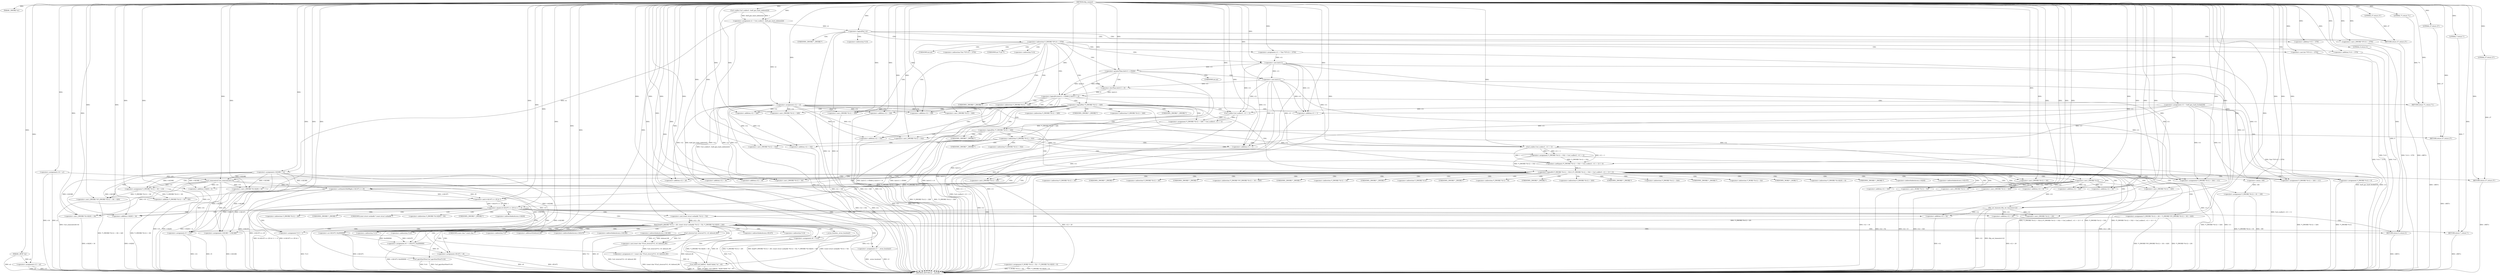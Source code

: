 digraph tftp_connect {  
"1000112" [label = "(METHOD,tftp_connect)" ]
"1000411" [label = "(METHOD_RETURN,int __fastcall)" ]
"1000113" [label = "(PARAM,_DWORD *a1)" ]
"1000114" [label = "(PARAM,_BYTE *a2)" ]
"1000127" [label = "(<operator>.assignment,v14 = a1)" ]
"1000130" [label = "(<operator>.assignment,v13 = a2)" ]
"1000133" [label = "(<operator>.assignment,v11 = &elf_gnu_hash_bucket[30])" ]
"1000139" [label = "(<operator>.assignment,v2 = Curl_ccalloc(1, &elf_gnu_hash_indexes[2]))" ]
"1000141" [label = "(Curl_ccalloc,Curl_ccalloc(1, &elf_gnu_hash_indexes[2]))" ]
"1000147" [label = "(<operator>.assignment,v14[188] = v2)" ]
"1000152" [label = "(<operator>.assignment,v12 = v2)" ]
"1000156" [label = "(<operator>.logicalNot,!v2)" ]
"1000158" [label = "(RETURN,return 27;,return 27;)" ]
"1000159" [label = "(LITERAL,27,return 27;)" ]
"1000162" [label = "(<operator>.cast,(_DWORD *)(*v14 + 1576))" ]
"1000164" [label = "(<operator>.addition,*v14 + 1576)" ]
"1000169" [label = "(<operator>.assignment,v11 = *(int **)(*v14 + 1576))" ]
"1000172" [label = "(<operator>.cast,(int **)(*v14 + 1576))" ]
"1000174" [label = "(<operator>.addition,*v14 + 1576)" ]
"1000179" [label = "(<operator>.logicalOr,(int)v11 > 65464 || (int)v11 < 8)" ]
"1000180" [label = "(<operator>.greaterThan,(int)v11 > 65464)" ]
"1000181" [label = "(<operator>.cast,(int)v11)" ]
"1000185" [label = "(<operator>.lessThan,(int)v11 < 8)" ]
"1000186" [label = "(<operator>.cast,(int)v11)" ]
"1000190" [label = "(RETURN,return 71;,return 71;)" ]
"1000191" [label = "(LITERAL,71,return 71;)" ]
"1000193" [label = "(<operator>.logicalNot,!*(_DWORD *)(v12 + 328))" ]
"1000195" [label = "(<operator>.cast,(_DWORD *)(v12 + 328))" ]
"1000197" [label = "(<operator>.addition,v12 + 328)" ]
"1000201" [label = "(<operator>.assignment,*(_DWORD *)(v12 + 328) = Curl_ccalloc(1, v11 + 1))" ]
"1000203" [label = "(<operator>.cast,(_DWORD *)(v12 + 328))" ]
"1000205" [label = "(<operator>.addition,v12 + 328)" ]
"1000208" [label = "(Curl_ccalloc,Curl_ccalloc(1, v11 + 1))" ]
"1000210" [label = "(<operator>.addition,v11 + 1)" ]
"1000214" [label = "(<operator>.logicalNot,!*(_DWORD *)(v12 + 328))" ]
"1000216" [label = "(<operator>.cast,(_DWORD *)(v12 + 328))" ]
"1000218" [label = "(<operator>.addition,v12 + 328)" ]
"1000221" [label = "(RETURN,return 27;,return 27;)" ]
"1000222" [label = "(LITERAL,27,return 27;)" ]
"1000224" [label = "(<operator>.logicalOr,*(_DWORD *)(v12 + 332) || (*(_DWORD *)(v12 + 332) = Curl_ccalloc(1, v11 + 1)) != 0)" ]
"1000226" [label = "(<operator>.cast,(_DWORD *)(v12 + 332))" ]
"1000228" [label = "(<operator>.addition,v12 + 332)" ]
"1000231" [label = "(<operator>.notEquals,(*(_DWORD *)(v12 + 332) = Curl_ccalloc(1, v11 + 1)) != 0)" ]
"1000232" [label = "(<operator>.assignment,*(_DWORD *)(v12 + 332) = Curl_ccalloc(1, v11 + 1))" ]
"1000234" [label = "(<operator>.cast,(_DWORD *)(v12 + 332))" ]
"1000236" [label = "(<operator>.addition,v12 + 332)" ]
"1000239" [label = "(Curl_ccalloc,Curl_ccalloc(1, v11 + 1))" ]
"1000241" [label = "(<operator>.addition,v11 + 1)" ]
"1000246" [label = "(Curl_conncontrol,Curl_conncontrol(v14))" ]
"1000248" [label = "(<operator>.assignment,*(_DWORD *)(v12 + 16) = v14)" ]
"1000250" [label = "(<operator>.cast,(_DWORD *)(v12 + 16))" ]
"1000252" [label = "(<operator>.addition,v12 + 16)" ]
"1000256" [label = "(<operator>.assignment,*(_DWORD *)(v12 + 20) = *(_DWORD *)(*(_DWORD *)(v12 + 16) + 420))" ]
"1000258" [label = "(<operator>.cast,(_DWORD *)(v12 + 20))" ]
"1000260" [label = "(<operator>.addition,v12 + 20)" ]
"1000264" [label = "(<operator>.cast,(_DWORD *)(*(_DWORD *)(v12 + 16) + 420))" ]
"1000266" [label = "(<operator>.addition,*(_DWORD *)(v12 + 16) + 420)" ]
"1000268" [label = "(<operator>.cast,(_DWORD *)(v12 + 16))" ]
"1000270" [label = "(<operator>.addition,v12 + 16)" ]
"1000274" [label = "(<operator>.assignment,*(_DWORD *)v12 = 0)" ]
"1000276" [label = "(<operator>.cast,(_DWORD *)v12)" ]
"1000280" [label = "(<operator>.assignment,*(_DWORD *)(v12 + 8) = -100)" ]
"1000282" [label = "(<operator>.cast,(_DWORD *)(v12 + 8))" ]
"1000284" [label = "(<operator>.addition,v12 + 8)" ]
"1000287" [label = "(<operator>.minus,-100)" ]
"1000289" [label = "(<operator>.assignment,*(_DWORD *)(v12 + 320) = v11)" ]
"1000291" [label = "(<operator>.cast,(_DWORD *)(v12 + 320))" ]
"1000293" [label = "(<operator>.addition,v12 + 320)" ]
"1000297" [label = "(<operator>.assignment,*(_DWORD *)(v12 + 324) = v11)" ]
"1000299" [label = "(<operator>.cast,(_DWORD *)(v12 + 324))" ]
"1000301" [label = "(<operator>.addition,v12 + 324)" ]
"1000305" [label = "(<operator>.assignment,*(_WORD *)(v12 + 52) = *(_DWORD *)(v14[20] + 4))" ]
"1000307" [label = "(<operator>.cast,(_WORD *)(v12 + 52))" ]
"1000309" [label = "(<operator>.addition,v12 + 52)" ]
"1000313" [label = "(<operator>.cast,(_DWORD *)(v14[20] + 4))" ]
"1000315" [label = "(<operator>.addition,v14[20] + 4)" ]
"1000320" [label = "(tftp_set_timeouts,tftp_set_timeouts(v12))" ]
"1000323" [label = "(<operator>.equals,((v14[147] >> 25) & 1) == 0)" ]
"1000324" [label = "(<operator>.and,(v14[147] >> 25) & 1)" ]
"1000325" [label = "(<operator>.arithmeticShiftRight,v14[147] >> 25)" ]
"1000334" [label = "(bind,bind(*(_DWORD *)(v12 + 20), (const struct sockaddr *)(v12 + 52), *(_DWORD *)(v14[20] + 16)))" ]
"1000336" [label = "(<operator>.cast,(_DWORD *)(v12 + 20))" ]
"1000338" [label = "(<operator>.addition,v12 + 20)" ]
"1000341" [label = "(<operator>.cast,(const struct sockaddr *)(v12 + 52))" ]
"1000343" [label = "(<operator>.addition,v12 + 52)" ]
"1000347" [label = "(<operator>.cast,(_DWORD *)(v14[20] + 16))" ]
"1000349" [label = "(<operator>.addition,v14[20] + 16)" ]
"1000355" [label = "(<operator>.assignment,v8 = *v14)" ]
"1000359" [label = "(<operator>.assignment,v3 = _errno_location())" ]
"1000362" [label = "(<operator>.assignment,v4 = (const char *)Curl_strerror(*v3, v9, &dword_80))" ]
"1000364" [label = "(<operator>.cast,(const char *)Curl_strerror(*v3, v9, &dword_80))" ]
"1000366" [label = "(Curl_strerror,Curl_strerror(*v3, v9, &dword_80))" ]
"1000372" [label = "(Curl_failf,Curl_failf(v8, \"bind() failed; %s\", v4))" ]
"1000376" [label = "(RETURN,return 7;,return 7;)" ]
"1000377" [label = "(LITERAL,7,return 7;)" ]
"1000378" [label = "(<operator>.assignment,v5 = v14)" ]
"1000381" [label = "(<operator>.assignment,v6 = v14[147] | 0x2000000)" ]
"1000383" [label = "(<operator>.or,v14[147] | 0x2000000)" ]
"1000388" [label = "(<operator>.assignment,v14[148] = v14[148])" ]
"1000395" [label = "(<operator>.assignment,v5[147] = v6)" ]
"1000400" [label = "(Curl_pgrsStartNow,Curl_pgrsStartNow(*v14))" ]
"1000403" [label = "(<operator>.assignment,*v13 = 1)" ]
"1000407" [label = "(RETURN,return 0;,return 0;)" ]
"1000408" [label = "(LITERAL,0,return 0;)" ]
"1000409" [label = "(RETURN,return 27;,return 27;)" ]
"1000410" [label = "(LITERAL,27,return 27;)" ]
"1000161" [label = "(<operator>.indirection,*(_DWORD *)(*v14 + 1576))" ]
"1000163" [label = "(UNKNOWN,_DWORD *,_DWORD *)" ]
"1000165" [label = "(<operator>.indirection,*v14)" ]
"1000171" [label = "(<operator>.indirection,*(int **)(*v14 + 1576))" ]
"1000173" [label = "(UNKNOWN,int **,int **)" ]
"1000175" [label = "(<operator>.indirection,*v14)" ]
"1000182" [label = "(UNKNOWN,int,int)" ]
"1000187" [label = "(UNKNOWN,int,int)" ]
"1000194" [label = "(<operator>.indirection,*(_DWORD *)(v12 + 328))" ]
"1000196" [label = "(UNKNOWN,_DWORD *,_DWORD *)" ]
"1000202" [label = "(<operator>.indirection,*(_DWORD *)(v12 + 328))" ]
"1000204" [label = "(UNKNOWN,_DWORD *,_DWORD *)" ]
"1000215" [label = "(<operator>.indirection,*(_DWORD *)(v12 + 328))" ]
"1000217" [label = "(UNKNOWN,_DWORD *,_DWORD *)" ]
"1000225" [label = "(<operator>.indirection,*(_DWORD *)(v12 + 332))" ]
"1000227" [label = "(UNKNOWN,_DWORD *,_DWORD *)" ]
"1000233" [label = "(<operator>.indirection,*(_DWORD *)(v12 + 332))" ]
"1000235" [label = "(UNKNOWN,_DWORD *,_DWORD *)" ]
"1000249" [label = "(<operator>.indirection,*(_DWORD *)(v12 + 16))" ]
"1000251" [label = "(UNKNOWN,_DWORD *,_DWORD *)" ]
"1000257" [label = "(<operator>.indirection,*(_DWORD *)(v12 + 20))" ]
"1000259" [label = "(UNKNOWN,_DWORD *,_DWORD *)" ]
"1000263" [label = "(<operator>.indirection,*(_DWORD *)(*(_DWORD *)(v12 + 16) + 420))" ]
"1000265" [label = "(UNKNOWN,_DWORD *,_DWORD *)" ]
"1000267" [label = "(<operator>.indirection,*(_DWORD *)(v12 + 16))" ]
"1000269" [label = "(UNKNOWN,_DWORD *,_DWORD *)" ]
"1000275" [label = "(<operator>.indirection,*(_DWORD *)v12)" ]
"1000277" [label = "(UNKNOWN,_DWORD *,_DWORD *)" ]
"1000281" [label = "(<operator>.indirection,*(_DWORD *)(v12 + 8))" ]
"1000283" [label = "(UNKNOWN,_DWORD *,_DWORD *)" ]
"1000290" [label = "(<operator>.indirection,*(_DWORD *)(v12 + 320))" ]
"1000292" [label = "(UNKNOWN,_DWORD *,_DWORD *)" ]
"1000298" [label = "(<operator>.indirection,*(_DWORD *)(v12 + 324))" ]
"1000300" [label = "(UNKNOWN,_DWORD *,_DWORD *)" ]
"1000306" [label = "(<operator>.indirection,*(_WORD *)(v12 + 52))" ]
"1000308" [label = "(UNKNOWN,_WORD *,_WORD *)" ]
"1000312" [label = "(<operator>.indirection,*(_DWORD *)(v14[20] + 4))" ]
"1000314" [label = "(UNKNOWN,_DWORD *,_DWORD *)" ]
"1000316" [label = "(<operator>.indirectIndexAccess,v14[20])" ]
"1000326" [label = "(<operator>.indirectIndexAccess,v14[147])" ]
"1000335" [label = "(<operator>.indirection,*(_DWORD *)(v12 + 20))" ]
"1000337" [label = "(UNKNOWN,_DWORD *,_DWORD *)" ]
"1000342" [label = "(UNKNOWN,const struct sockaddr *,const struct sockaddr *)" ]
"1000346" [label = "(<operator>.indirection,*(_DWORD *)(v14[20] + 16))" ]
"1000348" [label = "(UNKNOWN,_DWORD *,_DWORD *)" ]
"1000350" [label = "(<operator>.indirectIndexAccess,v14[20])" ]
"1000357" [label = "(<operator>.indirection,*v14)" ]
"1000361" [label = "(_errno_location,_errno_location())" ]
"1000365" [label = "(UNKNOWN,const char *,const char *)" ]
"1000367" [label = "(<operator>.indirection,*v3)" ]
"1000370" [label = "(<operator>.addressOf,&dword_80)" ]
"1000384" [label = "(<operator>.indirectIndexAccess,v14[147])" ]
"1000389" [label = "(<operator>.indirectIndexAccess,v14[148])" ]
"1000392" [label = "(<operator>.indirectIndexAccess,v14[148])" ]
"1000396" [label = "(<operator>.indirectIndexAccess,v5[147])" ]
"1000401" [label = "(<operator>.indirection,*v14)" ]
"1000404" [label = "(<operator>.indirection,*v13)" ]
  "1000158" -> "1000411"  [ label = "DDG: <RET>"] 
  "1000409" -> "1000411"  [ label = "DDG: <RET>"] 
  "1000407" -> "1000411"  [ label = "DDG: <RET>"] 
  "1000190" -> "1000411"  [ label = "DDG: <RET>"] 
  "1000376" -> "1000411"  [ label = "DDG: <RET>"] 
  "1000359" -> "1000411"  [ label = "DDG: v3"] 
  "1000258" -> "1000411"  [ label = "DDG: v12 + 20"] 
  "1000180" -> "1000411"  [ label = "DDG: (int)v11"] 
  "1000162" -> "1000411"  [ label = "DDG: *v14 + 1576"] 
  "1000266" -> "1000411"  [ label = "DDG: *(_DWORD *)(v12 + 16)"] 
  "1000216" -> "1000411"  [ label = "DDG: v12 + 328"] 
  "1000193" -> "1000411"  [ label = "DDG: *(_DWORD *)(v12 + 328)"] 
  "1000141" -> "1000411"  [ label = "DDG: &elf_gnu_hash_indexes[2]"] 
  "1000127" -> "1000411"  [ label = "DDG: v14"] 
  "1000388" -> "1000411"  [ label = "DDG: v14[148]"] 
  "1000315" -> "1000411"  [ label = "DDG: v14[20]"] 
  "1000334" -> "1000411"  [ label = "DDG: *(_DWORD *)(v12 + 20)"] 
  "1000324" -> "1000411"  [ label = "DDG: v14[147] >> 25"] 
  "1000232" -> "1000411"  [ label = "DDG: Curl_ccalloc(1, v11 + 1)"] 
  "1000343" -> "1000411"  [ label = "DDG: v12"] 
  "1000172" -> "1000411"  [ label = "DDG: *v14 + 1576"] 
  "1000320" -> "1000411"  [ label = "DDG: v12"] 
  "1000334" -> "1000411"  [ label = "DDG: bind(*(_DWORD *)(v12 + 20), (const struct sockaddr *)(v12 + 52), *(_DWORD *)(v14[20] + 16))"] 
  "1000210" -> "1000411"  [ label = "DDG: v11"] 
  "1000323" -> "1000411"  [ label = "DDG: ((v14[147] >> 25) & 1) == 0"] 
  "1000400" -> "1000411"  [ label = "DDG: *v14"] 
  "1000362" -> "1000411"  [ label = "DDG: (const char *)Curl_strerror(*v3, v9, &dword_80)"] 
  "1000246" -> "1000411"  [ label = "DDG: Curl_conncontrol(v14)"] 
  "1000156" -> "1000411"  [ label = "DDG: v2"] 
  "1000366" -> "1000411"  [ label = "DDG: v9"] 
  "1000228" -> "1000411"  [ label = "DDG: v12"] 
  "1000289" -> "1000411"  [ label = "DDG: *(_DWORD *)(v12 + 320)"] 
  "1000378" -> "1000411"  [ label = "DDG: v14"] 
  "1000297" -> "1000411"  [ label = "DDG: *(_DWORD *)(v12 + 324)"] 
  "1000320" -> "1000411"  [ label = "DDG: tftp_set_timeouts(v12)"] 
  "1000383" -> "1000411"  [ label = "DDG: v14[147]"] 
  "1000133" -> "1000411"  [ label = "DDG: v11"] 
  "1000299" -> "1000411"  [ label = "DDG: v12 + 324"] 
  "1000366" -> "1000411"  [ label = "DDG: &dword_80"] 
  "1000214" -> "1000411"  [ label = "DDG: !*(_DWORD *)(v12 + 328)"] 
  "1000268" -> "1000411"  [ label = "DDG: v12 + 16"] 
  "1000264" -> "1000411"  [ label = "DDG: *(_DWORD *)(v12 + 16) + 420"] 
  "1000152" -> "1000411"  [ label = "DDG: v12"] 
  "1000400" -> "1000411"  [ label = "DDG: Curl_pgrsStartNow(*v14)"] 
  "1000239" -> "1000411"  [ label = "DDG: v11 + 1"] 
  "1000334" -> "1000411"  [ label = "DDG: (const struct sockaddr *)(v12 + 52)"] 
  "1000181" -> "1000411"  [ label = "DDG: v11"] 
  "1000224" -> "1000411"  [ label = "DDG: *(_DWORD *)(v12 + 332) || (*(_DWORD *)(v12 + 332) = Curl_ccalloc(1, v11 + 1)) != 0"] 
  "1000179" -> "1000411"  [ label = "DDG: (int)v11 > 65464"] 
  "1000147" -> "1000411"  [ label = "DDG: v14[188]"] 
  "1000234" -> "1000411"  [ label = "DDG: v12 + 332"] 
  "1000214" -> "1000411"  [ label = "DDG: *(_DWORD *)(v12 + 328)"] 
  "1000236" -> "1000411"  [ label = "DDG: v12"] 
  "1000256" -> "1000411"  [ label = "DDG: *(_DWORD *)(*(_DWORD *)(v12 + 16) + 420)"] 
  "1000297" -> "1000411"  [ label = "DDG: v11"] 
  "1000349" -> "1000411"  [ label = "DDG: v14[20]"] 
  "1000334" -> "1000411"  [ label = "DDG: *(_DWORD *)(v14[20] + 16)"] 
  "1000366" -> "1000411"  [ label = "DDG: *v3"] 
  "1000291" -> "1000411"  [ label = "DDG: v12 + 320"] 
  "1000248" -> "1000411"  [ label = "DDG: v14"] 
  "1000359" -> "1000411"  [ label = "DDG: _errno_location()"] 
  "1000179" -> "1000411"  [ label = "DDG: (int)v11 < 8"] 
  "1000193" -> "1000411"  [ label = "DDG: !*(_DWORD *)(v12 + 328)"] 
  "1000130" -> "1000411"  [ label = "DDG: v13"] 
  "1000274" -> "1000411"  [ label = "DDG: *(_DWORD *)v12"] 
  "1000378" -> "1000411"  [ label = "DDG: v5"] 
  "1000341" -> "1000411"  [ label = "DDG: v12 + 52"] 
  "1000224" -> "1000411"  [ label = "DDG: *(_DWORD *)(v12 + 332)"] 
  "1000364" -> "1000411"  [ label = "DDG: Curl_strerror(*v3, v9, &dword_80)"] 
  "1000224" -> "1000411"  [ label = "DDG: (*(_DWORD *)(v12 + 332) = Curl_ccalloc(1, v11 + 1)) != 0"] 
  "1000280" -> "1000411"  [ label = "DDG: -100"] 
  "1000372" -> "1000411"  [ label = "DDG: Curl_failf(v8, \"bind() failed; %s\", v4)"] 
  "1000347" -> "1000411"  [ label = "DDG: v14[20] + 16"] 
  "1000186" -> "1000411"  [ label = "DDG: v11"] 
  "1000313" -> "1000411"  [ label = "DDG: v14[20] + 4"] 
  "1000201" -> "1000411"  [ label = "DDG: Curl_ccalloc(1, v11 + 1)"] 
  "1000256" -> "1000411"  [ label = "DDG: *(_DWORD *)(v12 + 20)"] 
  "1000169" -> "1000411"  [ label = "DDG: *(int **)(*v14 + 1576)"] 
  "1000280" -> "1000411"  [ label = "DDG: *(_DWORD *)(v12 + 8)"] 
  "1000133" -> "1000411"  [ label = "DDG: &elf_gnu_hash_bucket[30]"] 
  "1000139" -> "1000411"  [ label = "DDG: Curl_ccalloc(1, &elf_gnu_hash_indexes[2])"] 
  "1000403" -> "1000411"  [ label = "DDG: *v13"] 
  "1000156" -> "1000411"  [ label = "DDG: !v2"] 
  "1000305" -> "1000411"  [ label = "DDG: *(_WORD *)(v12 + 52)"] 
  "1000226" -> "1000411"  [ label = "DDG: v12 + 332"] 
  "1000114" -> "1000411"  [ label = "DDG: a2"] 
  "1000241" -> "1000411"  [ label = "DDG: v11"] 
  "1000395" -> "1000411"  [ label = "DDG: v5[147]"] 
  "1000179" -> "1000411"  [ label = "DDG: (int)v11 > 65464 || (int)v11 < 8"] 
  "1000372" -> "1000411"  [ label = "DDG: v4"] 
  "1000127" -> "1000411"  [ label = "DDG: a1"] 
  "1000381" -> "1000411"  [ label = "DDG: v14[147] | 0x2000000"] 
  "1000355" -> "1000411"  [ label = "DDG: *v14"] 
  "1000208" -> "1000411"  [ label = "DDG: v11 + 1"] 
  "1000282" -> "1000411"  [ label = "DDG: v12 + 8"] 
  "1000395" -> "1000411"  [ label = "DDG: v6"] 
  "1000307" -> "1000411"  [ label = "DDG: v12 + 52"] 
  "1000174" -> "1000411"  [ label = "DDG: *v14"] 
  "1000325" -> "1000411"  [ label = "DDG: v14[147]"] 
  "1000372" -> "1000411"  [ label = "DDG: v8"] 
  "1000195" -> "1000411"  [ label = "DDG: v12 + 328"] 
  "1000323" -> "1000411"  [ label = "DDG: (v14[147] >> 25) & 1"] 
  "1000336" -> "1000411"  [ label = "DDG: v12 + 20"] 
  "1000305" -> "1000411"  [ label = "DDG: *(_DWORD *)(v14[20] + 4)"] 
  "1000164" -> "1000411"  [ label = "DDG: *v14"] 
  "1000218" -> "1000411"  [ label = "DDG: v12"] 
  "1000185" -> "1000411"  [ label = "DDG: (int)v11"] 
  "1000130" -> "1000411"  [ label = "DDG: a2"] 
  "1000221" -> "1000411"  [ label = "DDG: <RET>"] 
  "1000112" -> "1000113"  [ label = "DDG: "] 
  "1000112" -> "1000114"  [ label = "DDG: "] 
  "1000112" -> "1000127"  [ label = "DDG: "] 
  "1000114" -> "1000130"  [ label = "DDG: a2"] 
  "1000112" -> "1000130"  [ label = "DDG: "] 
  "1000112" -> "1000133"  [ label = "DDG: "] 
  "1000141" -> "1000139"  [ label = "DDG: 1"] 
  "1000141" -> "1000139"  [ label = "DDG: &elf_gnu_hash_indexes[2]"] 
  "1000112" -> "1000139"  [ label = "DDG: "] 
  "1000112" -> "1000141"  [ label = "DDG: "] 
  "1000139" -> "1000147"  [ label = "DDG: v2"] 
  "1000112" -> "1000147"  [ label = "DDG: "] 
  "1000112" -> "1000152"  [ label = "DDG: "] 
  "1000139" -> "1000152"  [ label = "DDG: v2"] 
  "1000112" -> "1000156"  [ label = "DDG: "] 
  "1000139" -> "1000156"  [ label = "DDG: v2"] 
  "1000159" -> "1000158"  [ label = "DDG: 27"] 
  "1000112" -> "1000158"  [ label = "DDG: "] 
  "1000112" -> "1000159"  [ label = "DDG: "] 
  "1000112" -> "1000162"  [ label = "DDG: "] 
  "1000112" -> "1000164"  [ label = "DDG: "] 
  "1000112" -> "1000169"  [ label = "DDG: "] 
  "1000112" -> "1000172"  [ label = "DDG: "] 
  "1000112" -> "1000174"  [ label = "DDG: "] 
  "1000180" -> "1000179"  [ label = "DDG: (int)v11"] 
  "1000180" -> "1000179"  [ label = "DDG: 65464"] 
  "1000181" -> "1000180"  [ label = "DDG: v11"] 
  "1000169" -> "1000181"  [ label = "DDG: v11"] 
  "1000112" -> "1000181"  [ label = "DDG: "] 
  "1000112" -> "1000180"  [ label = "DDG: "] 
  "1000185" -> "1000179"  [ label = "DDG: (int)v11"] 
  "1000185" -> "1000179"  [ label = "DDG: 8"] 
  "1000186" -> "1000185"  [ label = "DDG: v11"] 
  "1000181" -> "1000186"  [ label = "DDG: v11"] 
  "1000112" -> "1000186"  [ label = "DDG: "] 
  "1000112" -> "1000185"  [ label = "DDG: "] 
  "1000191" -> "1000190"  [ label = "DDG: 71"] 
  "1000112" -> "1000190"  [ label = "DDG: "] 
  "1000112" -> "1000191"  [ label = "DDG: "] 
  "1000152" -> "1000195"  [ label = "DDG: v12"] 
  "1000112" -> "1000195"  [ label = "DDG: "] 
  "1000152" -> "1000197"  [ label = "DDG: v12"] 
  "1000112" -> "1000197"  [ label = "DDG: "] 
  "1000208" -> "1000201"  [ label = "DDG: 1"] 
  "1000208" -> "1000201"  [ label = "DDG: v11 + 1"] 
  "1000112" -> "1000203"  [ label = "DDG: "] 
  "1000152" -> "1000203"  [ label = "DDG: v12"] 
  "1000112" -> "1000205"  [ label = "DDG: "] 
  "1000152" -> "1000205"  [ label = "DDG: v12"] 
  "1000112" -> "1000208"  [ label = "DDG: "] 
  "1000133" -> "1000208"  [ label = "DDG: v11"] 
  "1000181" -> "1000208"  [ label = "DDG: v11"] 
  "1000186" -> "1000208"  [ label = "DDG: v11"] 
  "1000133" -> "1000210"  [ label = "DDG: v11"] 
  "1000181" -> "1000210"  [ label = "DDG: v11"] 
  "1000186" -> "1000210"  [ label = "DDG: v11"] 
  "1000112" -> "1000210"  [ label = "DDG: "] 
  "1000201" -> "1000214"  [ label = "DDG: *(_DWORD *)(v12 + 328)"] 
  "1000112" -> "1000216"  [ label = "DDG: "] 
  "1000152" -> "1000216"  [ label = "DDG: v12"] 
  "1000112" -> "1000218"  [ label = "DDG: "] 
  "1000152" -> "1000218"  [ label = "DDG: v12"] 
  "1000222" -> "1000221"  [ label = "DDG: 27"] 
  "1000112" -> "1000221"  [ label = "DDG: "] 
  "1000112" -> "1000222"  [ label = "DDG: "] 
  "1000232" -> "1000224"  [ label = "DDG: *(_DWORD *)(v12 + 332)"] 
  "1000112" -> "1000226"  [ label = "DDG: "] 
  "1000152" -> "1000226"  [ label = "DDG: v12"] 
  "1000112" -> "1000228"  [ label = "DDG: "] 
  "1000152" -> "1000228"  [ label = "DDG: v12"] 
  "1000231" -> "1000224"  [ label = "DDG: 0"] 
  "1000232" -> "1000231"  [ label = "DDG: *(_DWORD *)(v12 + 332)"] 
  "1000239" -> "1000231"  [ label = "DDG: 1"] 
  "1000239" -> "1000231"  [ label = "DDG: v11 + 1"] 
  "1000112" -> "1000234"  [ label = "DDG: "] 
  "1000152" -> "1000234"  [ label = "DDG: v12"] 
  "1000112" -> "1000236"  [ label = "DDG: "] 
  "1000152" -> "1000236"  [ label = "DDG: v12"] 
  "1000239" -> "1000232"  [ label = "DDG: 1"] 
  "1000239" -> "1000232"  [ label = "DDG: v11 + 1"] 
  "1000112" -> "1000239"  [ label = "DDG: "] 
  "1000133" -> "1000239"  [ label = "DDG: v11"] 
  "1000181" -> "1000239"  [ label = "DDG: v11"] 
  "1000186" -> "1000239"  [ label = "DDG: v11"] 
  "1000133" -> "1000241"  [ label = "DDG: v11"] 
  "1000181" -> "1000241"  [ label = "DDG: v11"] 
  "1000186" -> "1000241"  [ label = "DDG: v11"] 
  "1000112" -> "1000241"  [ label = "DDG: "] 
  "1000112" -> "1000231"  [ label = "DDG: "] 
  "1000127" -> "1000246"  [ label = "DDG: v14"] 
  "1000147" -> "1000246"  [ label = "DDG: v14[188]"] 
  "1000112" -> "1000246"  [ label = "DDG: "] 
  "1000147" -> "1000248"  [ label = "DDG: v14[188]"] 
  "1000246" -> "1000248"  [ label = "DDG: v14"] 
  "1000112" -> "1000248"  [ label = "DDG: "] 
  "1000112" -> "1000250"  [ label = "DDG: "] 
  "1000152" -> "1000250"  [ label = "DDG: v12"] 
  "1000112" -> "1000252"  [ label = "DDG: "] 
  "1000152" -> "1000252"  [ label = "DDG: v12"] 
  "1000112" -> "1000258"  [ label = "DDG: "] 
  "1000152" -> "1000258"  [ label = "DDG: v12"] 
  "1000112" -> "1000260"  [ label = "DDG: "] 
  "1000152" -> "1000260"  [ label = "DDG: v12"] 
  "1000248" -> "1000264"  [ label = "DDG: *(_DWORD *)(v12 + 16)"] 
  "1000112" -> "1000264"  [ label = "DDG: "] 
  "1000248" -> "1000266"  [ label = "DDG: *(_DWORD *)(v12 + 16)"] 
  "1000112" -> "1000268"  [ label = "DDG: "] 
  "1000152" -> "1000268"  [ label = "DDG: v12"] 
  "1000112" -> "1000270"  [ label = "DDG: "] 
  "1000152" -> "1000270"  [ label = "DDG: v12"] 
  "1000112" -> "1000266"  [ label = "DDG: "] 
  "1000112" -> "1000274"  [ label = "DDG: "] 
  "1000112" -> "1000276"  [ label = "DDG: "] 
  "1000152" -> "1000276"  [ label = "DDG: v12"] 
  "1000287" -> "1000280"  [ label = "DDG: 100"] 
  "1000276" -> "1000282"  [ label = "DDG: v12"] 
  "1000112" -> "1000282"  [ label = "DDG: "] 
  "1000276" -> "1000284"  [ label = "DDG: v12"] 
  "1000112" -> "1000284"  [ label = "DDG: "] 
  "1000112" -> "1000287"  [ label = "DDG: "] 
  "1000133" -> "1000289"  [ label = "DDG: v11"] 
  "1000181" -> "1000289"  [ label = "DDG: v11"] 
  "1000186" -> "1000289"  [ label = "DDG: v11"] 
  "1000112" -> "1000289"  [ label = "DDG: "] 
  "1000112" -> "1000291"  [ label = "DDG: "] 
  "1000276" -> "1000291"  [ label = "DDG: v12"] 
  "1000112" -> "1000293"  [ label = "DDG: "] 
  "1000276" -> "1000293"  [ label = "DDG: v12"] 
  "1000112" -> "1000297"  [ label = "DDG: "] 
  "1000133" -> "1000297"  [ label = "DDG: v11"] 
  "1000181" -> "1000297"  [ label = "DDG: v11"] 
  "1000186" -> "1000297"  [ label = "DDG: v11"] 
  "1000112" -> "1000299"  [ label = "DDG: "] 
  "1000276" -> "1000299"  [ label = "DDG: v12"] 
  "1000112" -> "1000301"  [ label = "DDG: "] 
  "1000276" -> "1000301"  [ label = "DDG: v12"] 
  "1000112" -> "1000307"  [ label = "DDG: "] 
  "1000276" -> "1000307"  [ label = "DDG: v12"] 
  "1000112" -> "1000309"  [ label = "DDG: "] 
  "1000276" -> "1000309"  [ label = "DDG: v12"] 
  "1000147" -> "1000313"  [ label = "DDG: v14[188]"] 
  "1000246" -> "1000313"  [ label = "DDG: v14"] 
  "1000112" -> "1000313"  [ label = "DDG: "] 
  "1000147" -> "1000315"  [ label = "DDG: v14[188]"] 
  "1000246" -> "1000315"  [ label = "DDG: v14"] 
  "1000112" -> "1000315"  [ label = "DDG: "] 
  "1000112" -> "1000320"  [ label = "DDG: "] 
  "1000276" -> "1000320"  [ label = "DDG: v12"] 
  "1000324" -> "1000323"  [ label = "DDG: v14[147] >> 25"] 
  "1000324" -> "1000323"  [ label = "DDG: 1"] 
  "1000325" -> "1000324"  [ label = "DDG: v14[147]"] 
  "1000325" -> "1000324"  [ label = "DDG: 25"] 
  "1000147" -> "1000325"  [ label = "DDG: v14[188]"] 
  "1000246" -> "1000325"  [ label = "DDG: v14"] 
  "1000112" -> "1000325"  [ label = "DDG: "] 
  "1000112" -> "1000324"  [ label = "DDG: "] 
  "1000112" -> "1000323"  [ label = "DDG: "] 
  "1000256" -> "1000334"  [ label = "DDG: *(_DWORD *)(v12 + 20)"] 
  "1000320" -> "1000336"  [ label = "DDG: v12"] 
  "1000112" -> "1000336"  [ label = "DDG: "] 
  "1000320" -> "1000338"  [ label = "DDG: v12"] 
  "1000112" -> "1000338"  [ label = "DDG: "] 
  "1000341" -> "1000334"  [ label = "DDG: v12 + 52"] 
  "1000112" -> "1000341"  [ label = "DDG: "] 
  "1000320" -> "1000341"  [ label = "DDG: v12"] 
  "1000112" -> "1000343"  [ label = "DDG: "] 
  "1000320" -> "1000343"  [ label = "DDG: v12"] 
  "1000147" -> "1000347"  [ label = "DDG: v14[188]"] 
  "1000246" -> "1000347"  [ label = "DDG: v14"] 
  "1000112" -> "1000347"  [ label = "DDG: "] 
  "1000147" -> "1000349"  [ label = "DDG: v14[188]"] 
  "1000246" -> "1000349"  [ label = "DDG: v14"] 
  "1000112" -> "1000349"  [ label = "DDG: "] 
  "1000112" -> "1000355"  [ label = "DDG: "] 
  "1000112" -> "1000359"  [ label = "DDG: "] 
  "1000364" -> "1000362"  [ label = "DDG: Curl_strerror(*v3, v9, &dword_80)"] 
  "1000112" -> "1000362"  [ label = "DDG: "] 
  "1000366" -> "1000364"  [ label = "DDG: *v3"] 
  "1000366" -> "1000364"  [ label = "DDG: v9"] 
  "1000366" -> "1000364"  [ label = "DDG: &dword_80"] 
  "1000112" -> "1000366"  [ label = "DDG: "] 
  "1000355" -> "1000372"  [ label = "DDG: v8"] 
  "1000112" -> "1000372"  [ label = "DDG: "] 
  "1000362" -> "1000372"  [ label = "DDG: v4"] 
  "1000377" -> "1000376"  [ label = "DDG: 7"] 
  "1000112" -> "1000376"  [ label = "DDG: "] 
  "1000112" -> "1000377"  [ label = "DDG: "] 
  "1000147" -> "1000378"  [ label = "DDG: v14[188]"] 
  "1000325" -> "1000378"  [ label = "DDG: v14[147]"] 
  "1000112" -> "1000378"  [ label = "DDG: "] 
  "1000246" -> "1000378"  [ label = "DDG: v14"] 
  "1000383" -> "1000381"  [ label = "DDG: v14[147]"] 
  "1000383" -> "1000381"  [ label = "DDG: 0x2000000"] 
  "1000112" -> "1000381"  [ label = "DDG: "] 
  "1000325" -> "1000383"  [ label = "DDG: v14[147]"] 
  "1000147" -> "1000383"  [ label = "DDG: v14[188]"] 
  "1000112" -> "1000383"  [ label = "DDG: "] 
  "1000246" -> "1000383"  [ label = "DDG: v14"] 
  "1000147" -> "1000388"  [ label = "DDG: v14[188]"] 
  "1000325" -> "1000388"  [ label = "DDG: v14[147]"] 
  "1000112" -> "1000388"  [ label = "DDG: "] 
  "1000246" -> "1000388"  [ label = "DDG: v14"] 
  "1000381" -> "1000395"  [ label = "DDG: v6"] 
  "1000112" -> "1000395"  [ label = "DDG: "] 
  "1000112" -> "1000403"  [ label = "DDG: "] 
  "1000408" -> "1000407"  [ label = "DDG: 0"] 
  "1000112" -> "1000407"  [ label = "DDG: "] 
  "1000112" -> "1000408"  [ label = "DDG: "] 
  "1000410" -> "1000409"  [ label = "DDG: 27"] 
  "1000112" -> "1000409"  [ label = "DDG: "] 
  "1000112" -> "1000410"  [ label = "DDG: "] 
  "1000156" -> "1000158"  [ label = "CDG: "] 
  "1000156" -> "1000165"  [ label = "CDG: "] 
  "1000156" -> "1000164"  [ label = "CDG: "] 
  "1000156" -> "1000163"  [ label = "CDG: "] 
  "1000156" -> "1000162"  [ label = "CDG: "] 
  "1000156" -> "1000161"  [ label = "CDG: "] 
  "1000161" -> "1000175"  [ label = "CDG: "] 
  "1000161" -> "1000174"  [ label = "CDG: "] 
  "1000161" -> "1000173"  [ label = "CDG: "] 
  "1000161" -> "1000172"  [ label = "CDG: "] 
  "1000161" -> "1000171"  [ label = "CDG: "] 
  "1000161" -> "1000169"  [ label = "CDG: "] 
  "1000161" -> "1000182"  [ label = "CDG: "] 
  "1000161" -> "1000181"  [ label = "CDG: "] 
  "1000161" -> "1000180"  [ label = "CDG: "] 
  "1000161" -> "1000179"  [ label = "CDG: "] 
  "1000161" -> "1000197"  [ label = "CDG: "] 
  "1000161" -> "1000196"  [ label = "CDG: "] 
  "1000161" -> "1000195"  [ label = "CDG: "] 
  "1000161" -> "1000194"  [ label = "CDG: "] 
  "1000161" -> "1000193"  [ label = "CDG: "] 
  "1000179" -> "1000190"  [ label = "CDG: "] 
  "1000179" -> "1000197"  [ label = "CDG: "] 
  "1000179" -> "1000196"  [ label = "CDG: "] 
  "1000179" -> "1000195"  [ label = "CDG: "] 
  "1000179" -> "1000194"  [ label = "CDG: "] 
  "1000179" -> "1000193"  [ label = "CDG: "] 
  "1000180" -> "1000187"  [ label = "CDG: "] 
  "1000180" -> "1000186"  [ label = "CDG: "] 
  "1000180" -> "1000185"  [ label = "CDG: "] 
  "1000193" -> "1000208"  [ label = "CDG: "] 
  "1000193" -> "1000205"  [ label = "CDG: "] 
  "1000193" -> "1000204"  [ label = "CDG: "] 
  "1000193" -> "1000203"  [ label = "CDG: "] 
  "1000193" -> "1000202"  [ label = "CDG: "] 
  "1000193" -> "1000201"  [ label = "CDG: "] 
  "1000193" -> "1000224"  [ label = "CDG: "] 
  "1000193" -> "1000218"  [ label = "CDG: "] 
  "1000193" -> "1000217"  [ label = "CDG: "] 
  "1000193" -> "1000216"  [ label = "CDG: "] 
  "1000193" -> "1000215"  [ label = "CDG: "] 
  "1000193" -> "1000214"  [ label = "CDG: "] 
  "1000193" -> "1000210"  [ label = "CDG: "] 
  "1000193" -> "1000228"  [ label = "CDG: "] 
  "1000193" -> "1000227"  [ label = "CDG: "] 
  "1000193" -> "1000226"  [ label = "CDG: "] 
  "1000193" -> "1000225"  [ label = "CDG: "] 
  "1000214" -> "1000224"  [ label = "CDG: "] 
  "1000214" -> "1000221"  [ label = "CDG: "] 
  "1000214" -> "1000228"  [ label = "CDG: "] 
  "1000214" -> "1000227"  [ label = "CDG: "] 
  "1000214" -> "1000226"  [ label = "CDG: "] 
  "1000214" -> "1000225"  [ label = "CDG: "] 
  "1000224" -> "1000256"  [ label = "CDG: "] 
  "1000224" -> "1000252"  [ label = "CDG: "] 
  "1000224" -> "1000251"  [ label = "CDG: "] 
  "1000224" -> "1000250"  [ label = "CDG: "] 
  "1000224" -> "1000249"  [ label = "CDG: "] 
  "1000224" -> "1000248"  [ label = "CDG: "] 
  "1000224" -> "1000246"  [ label = "CDG: "] 
  "1000224" -> "1000270"  [ label = "CDG: "] 
  "1000224" -> "1000269"  [ label = "CDG: "] 
  "1000224" -> "1000268"  [ label = "CDG: "] 
  "1000224" -> "1000267"  [ label = "CDG: "] 
  "1000224" -> "1000266"  [ label = "CDG: "] 
  "1000224" -> "1000265"  [ label = "CDG: "] 
  "1000224" -> "1000264"  [ label = "CDG: "] 
  "1000224" -> "1000263"  [ label = "CDG: "] 
  "1000224" -> "1000260"  [ label = "CDG: "] 
  "1000224" -> "1000259"  [ label = "CDG: "] 
  "1000224" -> "1000258"  [ label = "CDG: "] 
  "1000224" -> "1000257"  [ label = "CDG: "] 
  "1000224" -> "1000287"  [ label = "CDG: "] 
  "1000224" -> "1000284"  [ label = "CDG: "] 
  "1000224" -> "1000283"  [ label = "CDG: "] 
  "1000224" -> "1000282"  [ label = "CDG: "] 
  "1000224" -> "1000281"  [ label = "CDG: "] 
  "1000224" -> "1000280"  [ label = "CDG: "] 
  "1000224" -> "1000277"  [ label = "CDG: "] 
  "1000224" -> "1000276"  [ label = "CDG: "] 
  "1000224" -> "1000275"  [ label = "CDG: "] 
  "1000224" -> "1000274"  [ label = "CDG: "] 
  "1000224" -> "1000301"  [ label = "CDG: "] 
  "1000224" -> "1000300"  [ label = "CDG: "] 
  "1000224" -> "1000299"  [ label = "CDG: "] 
  "1000224" -> "1000298"  [ label = "CDG: "] 
  "1000224" -> "1000297"  [ label = "CDG: "] 
  "1000224" -> "1000293"  [ label = "CDG: "] 
  "1000224" -> "1000292"  [ label = "CDG: "] 
  "1000224" -> "1000291"  [ label = "CDG: "] 
  "1000224" -> "1000290"  [ label = "CDG: "] 
  "1000224" -> "1000289"  [ label = "CDG: "] 
  "1000224" -> "1000320"  [ label = "CDG: "] 
  "1000224" -> "1000316"  [ label = "CDG: "] 
  "1000224" -> "1000315"  [ label = "CDG: "] 
  "1000224" -> "1000314"  [ label = "CDG: "] 
  "1000224" -> "1000313"  [ label = "CDG: "] 
  "1000224" -> "1000312"  [ label = "CDG: "] 
  "1000224" -> "1000309"  [ label = "CDG: "] 
  "1000224" -> "1000308"  [ label = "CDG: "] 
  "1000224" -> "1000307"  [ label = "CDG: "] 
  "1000224" -> "1000306"  [ label = "CDG: "] 
  "1000224" -> "1000305"  [ label = "CDG: "] 
  "1000224" -> "1000326"  [ label = "CDG: "] 
  "1000224" -> "1000325"  [ label = "CDG: "] 
  "1000224" -> "1000324"  [ label = "CDG: "] 
  "1000224" -> "1000323"  [ label = "CDG: "] 
  "1000224" -> "1000409"  [ label = "CDG: "] 
  "1000225" -> "1000239"  [ label = "CDG: "] 
  "1000225" -> "1000236"  [ label = "CDG: "] 
  "1000225" -> "1000235"  [ label = "CDG: "] 
  "1000225" -> "1000234"  [ label = "CDG: "] 
  "1000225" -> "1000233"  [ label = "CDG: "] 
  "1000225" -> "1000232"  [ label = "CDG: "] 
  "1000225" -> "1000231"  [ label = "CDG: "] 
  "1000225" -> "1000241"  [ label = "CDG: "] 
  "1000323" -> "1000336"  [ label = "CDG: "] 
  "1000323" -> "1000335"  [ label = "CDG: "] 
  "1000323" -> "1000334"  [ label = "CDG: "] 
  "1000323" -> "1000350"  [ label = "CDG: "] 
  "1000323" -> "1000349"  [ label = "CDG: "] 
  "1000323" -> "1000348"  [ label = "CDG: "] 
  "1000323" -> "1000347"  [ label = "CDG: "] 
  "1000323" -> "1000346"  [ label = "CDG: "] 
  "1000323" -> "1000343"  [ label = "CDG: "] 
  "1000323" -> "1000342"  [ label = "CDG: "] 
  "1000323" -> "1000341"  [ label = "CDG: "] 
  "1000323" -> "1000338"  [ label = "CDG: "] 
  "1000323" -> "1000337"  [ label = "CDG: "] 
  "1000323" -> "1000400"  [ label = "CDG: "] 
  "1000323" -> "1000407"  [ label = "CDG: "] 
  "1000323" -> "1000404"  [ label = "CDG: "] 
  "1000323" -> "1000403"  [ label = "CDG: "] 
  "1000323" -> "1000401"  [ label = "CDG: "] 
  "1000334" -> "1000367"  [ label = "CDG: "] 
  "1000334" -> "1000366"  [ label = "CDG: "] 
  "1000334" -> "1000365"  [ label = "CDG: "] 
  "1000334" -> "1000364"  [ label = "CDG: "] 
  "1000334" -> "1000362"  [ label = "CDG: "] 
  "1000334" -> "1000361"  [ label = "CDG: "] 
  "1000334" -> "1000359"  [ label = "CDG: "] 
  "1000334" -> "1000357"  [ label = "CDG: "] 
  "1000334" -> "1000355"  [ label = "CDG: "] 
  "1000334" -> "1000384"  [ label = "CDG: "] 
  "1000334" -> "1000383"  [ label = "CDG: "] 
  "1000334" -> "1000381"  [ label = "CDG: "] 
  "1000334" -> "1000378"  [ label = "CDG: "] 
  "1000334" -> "1000376"  [ label = "CDG: "] 
  "1000334" -> "1000372"  [ label = "CDG: "] 
  "1000334" -> "1000370"  [ label = "CDG: "] 
  "1000334" -> "1000400"  [ label = "CDG: "] 
  "1000334" -> "1000396"  [ label = "CDG: "] 
  "1000334" -> "1000395"  [ label = "CDG: "] 
  "1000334" -> "1000392"  [ label = "CDG: "] 
  "1000334" -> "1000389"  [ label = "CDG: "] 
  "1000334" -> "1000388"  [ label = "CDG: "] 
  "1000334" -> "1000407"  [ label = "CDG: "] 
  "1000334" -> "1000404"  [ label = "CDG: "] 
  "1000334" -> "1000403"  [ label = "CDG: "] 
  "1000334" -> "1000401"  [ label = "CDG: "] 
}

